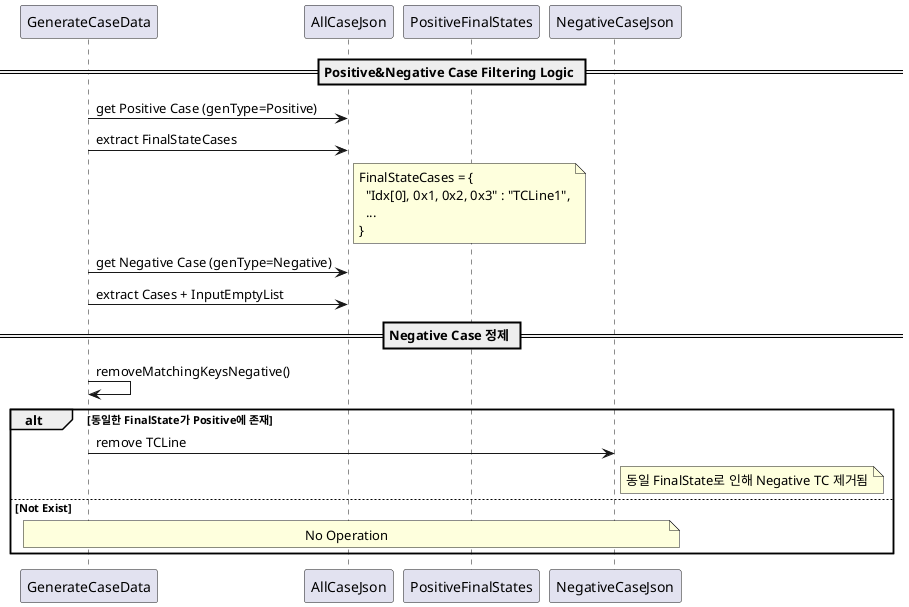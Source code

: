 @startuml

participant GenerateCaseData
participant "AllCaseJson" as QJsonObject
participant PositiveFinalStates
participant NegativeCaseJson

== Positive&Negative Case Filtering Logic ==

GenerateCaseData -> QJsonObject : get Positive Case (genType=Positive)
GenerateCaseData -> QJsonObject : extract FinalStateCases
note right of QJsonObject
  FinalStateCases = {
    "Idx[0], 0x1, 0x2, 0x3" : "TCLine1",
    ...
  }
end note

GenerateCaseData -> QJsonObject : get Negative Case (genType=Negative)
GenerateCaseData -> QJsonObject : extract Cases + InputEmptyList

== Negative Case 정제 ==
GenerateCaseData -> GenerateCaseData : removeMatchingKeysNegative()

alt 동일한 FinalState가 Positive에 존재
    GenerateCaseData -> NegativeCaseJson : remove TCLine
    note right of NegativeCaseJson
      동일 FinalState로 인해 Negative TC 제거됨
    end note
else Not Exist
    note over GenerateCaseData, NegativeCaseJson : No Operation
end

@enduml